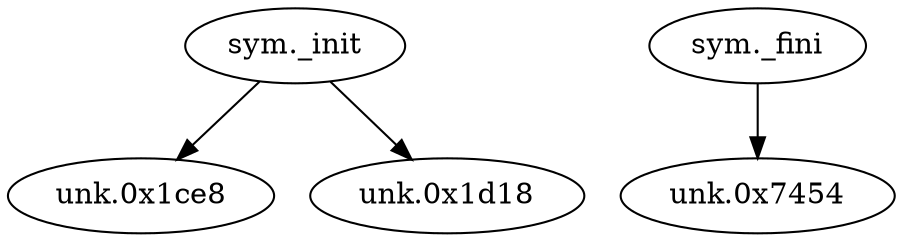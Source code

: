 digraph code {
  "0x00001cc4" [label="sym._init"];
  "0x00001cc4" -> "0x00001ce8";
  "0x00001ce8" [label="unk.0x1ce8"];
  "0x00001cc4" -> "0x00001d18";
  "0x00001d18" [label="unk.0x1d18"];
  "0x00007430" [label="sym._fini"];
  "0x00007430" -> "0x00007454";
  "0x00007454" [label="unk.0x7454"];
}